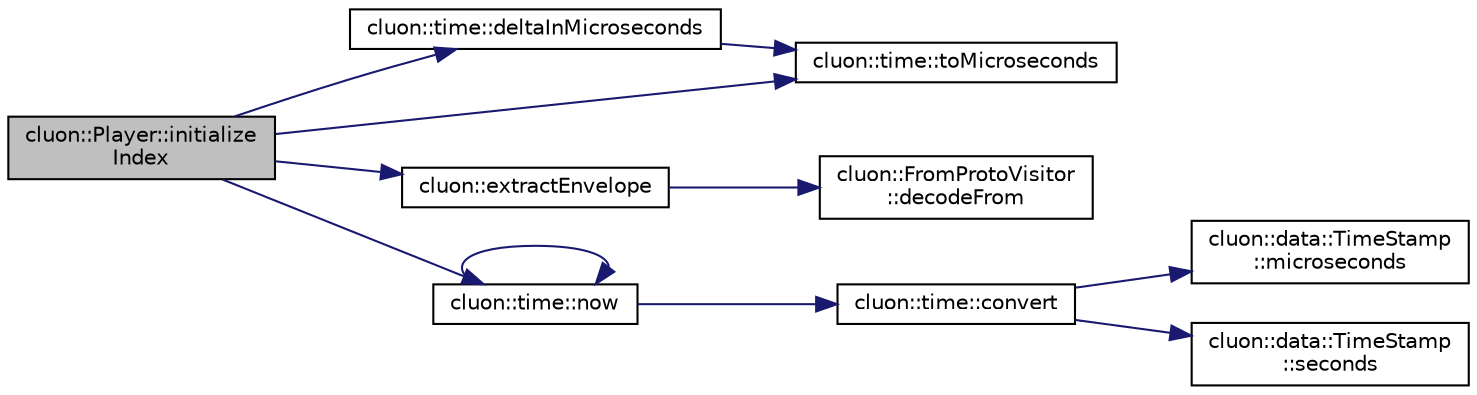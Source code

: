 digraph "cluon::Player::initializeIndex"
{
 // LATEX_PDF_SIZE
  edge [fontname="Helvetica",fontsize="10",labelfontname="Helvetica",labelfontsize="10"];
  node [fontname="Helvetica",fontsize="10",shape=record];
  rankdir="LR";
  Node1 [label="cluon::Player::initialize\lIndex",height=0.2,width=0.4,color="black", fillcolor="grey75", style="filled", fontcolor="black",tooltip=" "];
  Node1 -> Node2 [color="midnightblue",fontsize="10",style="solid"];
  Node2 [label="cluon::time::deltaInMicroseconds",height=0.2,width=0.4,color="black", fillcolor="white", style="filled",URL="$namespacecluon_1_1time.html#aa5df8cf81744594280e72ccd68641a61",tooltip=" "];
  Node2 -> Node3 [color="midnightblue",fontsize="10",style="solid"];
  Node3 [label="cluon::time::toMicroseconds",height=0.2,width=0.4,color="black", fillcolor="white", style="filled",URL="$namespacecluon_1_1time.html#ad7e0afa86b32cbb3e78b392664d0793a",tooltip=" "];
  Node1 -> Node4 [color="midnightblue",fontsize="10",style="solid"];
  Node4 [label="cluon::extractEnvelope",height=0.2,width=0.4,color="black", fillcolor="white", style="filled",URL="$namespacecluon.html#abbf469eea6cc8400c8a0689a7414a570",tooltip=" "];
  Node4 -> Node5 [color="midnightblue",fontsize="10",style="solid"];
  Node5 [label="cluon::FromProtoVisitor\l::decodeFrom",height=0.2,width=0.4,color="black", fillcolor="white", style="filled",URL="$classcluon_1_1FromProtoVisitor.html#a40200331aef897bc2ec90d5cf9c20519",tooltip=" "];
  Node1 -> Node6 [color="midnightblue",fontsize="10",style="solid"];
  Node6 [label="cluon::time::now",height=0.2,width=0.4,color="black", fillcolor="white", style="filled",URL="$namespacecluon_1_1time.html#a4265a23bd4bd2b5ed37abff8dffddd25",tooltip=" "];
  Node6 -> Node7 [color="midnightblue",fontsize="10",style="solid"];
  Node7 [label="cluon::time::convert",height=0.2,width=0.4,color="black", fillcolor="white", style="filled",URL="$namespacecluon_1_1time.html#ae2df73301f037b992abdb8b66c5e35b3",tooltip=" "];
  Node7 -> Node8 [color="midnightblue",fontsize="10",style="solid"];
  Node8 [label="cluon::data::TimeStamp\l::microseconds",height=0.2,width=0.4,color="black", fillcolor="white", style="filled",URL="$classcluon_1_1data_1_1TimeStamp.html#a6330ea6b06cdce2b2a30098f3ec87a9a",tooltip=" "];
  Node7 -> Node9 [color="midnightblue",fontsize="10",style="solid"];
  Node9 [label="cluon::data::TimeStamp\l::seconds",height=0.2,width=0.4,color="black", fillcolor="white", style="filled",URL="$classcluon_1_1data_1_1TimeStamp.html#ac8c0f1d9f06177d7dd8568261fe14dac",tooltip=" "];
  Node6 -> Node6 [color="midnightblue",fontsize="10",style="solid"];
  Node1 -> Node3 [color="midnightblue",fontsize="10",style="solid"];
}
